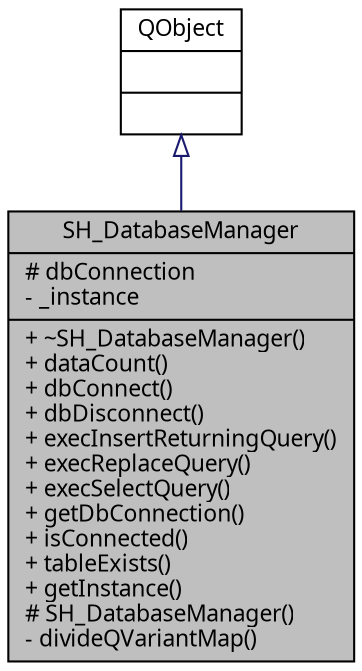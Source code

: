 digraph "SH_DatabaseManager"
{
 // INTERACTIVE_SVG=YES
  bgcolor="transparent";
  edge [fontname="Verdana",fontsize="11",labelfontname="Verdana",labelfontsize="11"];
  node [fontname="Verdana",fontsize="11",shape=record];
  Node1 [label="{SH_DatabaseManager\n|# dbConnection\l- _instance\l|+ ~SH_DatabaseManager()\l+ dataCount()\l+ dbConnect()\l+ dbDisconnect()\l+ execInsertReturningQuery()\l+ execReplaceQuery()\l+ execSelectQuery()\l+ getDbConnection()\l+ isConnected()\l+ tableExists()\l+ getInstance()\l# SH_DatabaseManager()\l- divideQVariantMap()\l}",height=0.2,width=0.4,color="black", fillcolor="grey75", style="filled" fontcolor="black"];
  Node2 -> Node1 [dir="back",color="midnightblue",fontsize="11",style="solid",arrowtail="onormal",fontname="Verdana"];
  Node2 [label="{QObject\n||}",height=0.2,width=0.4,color="black",URL="$classQObject.html"];
}
